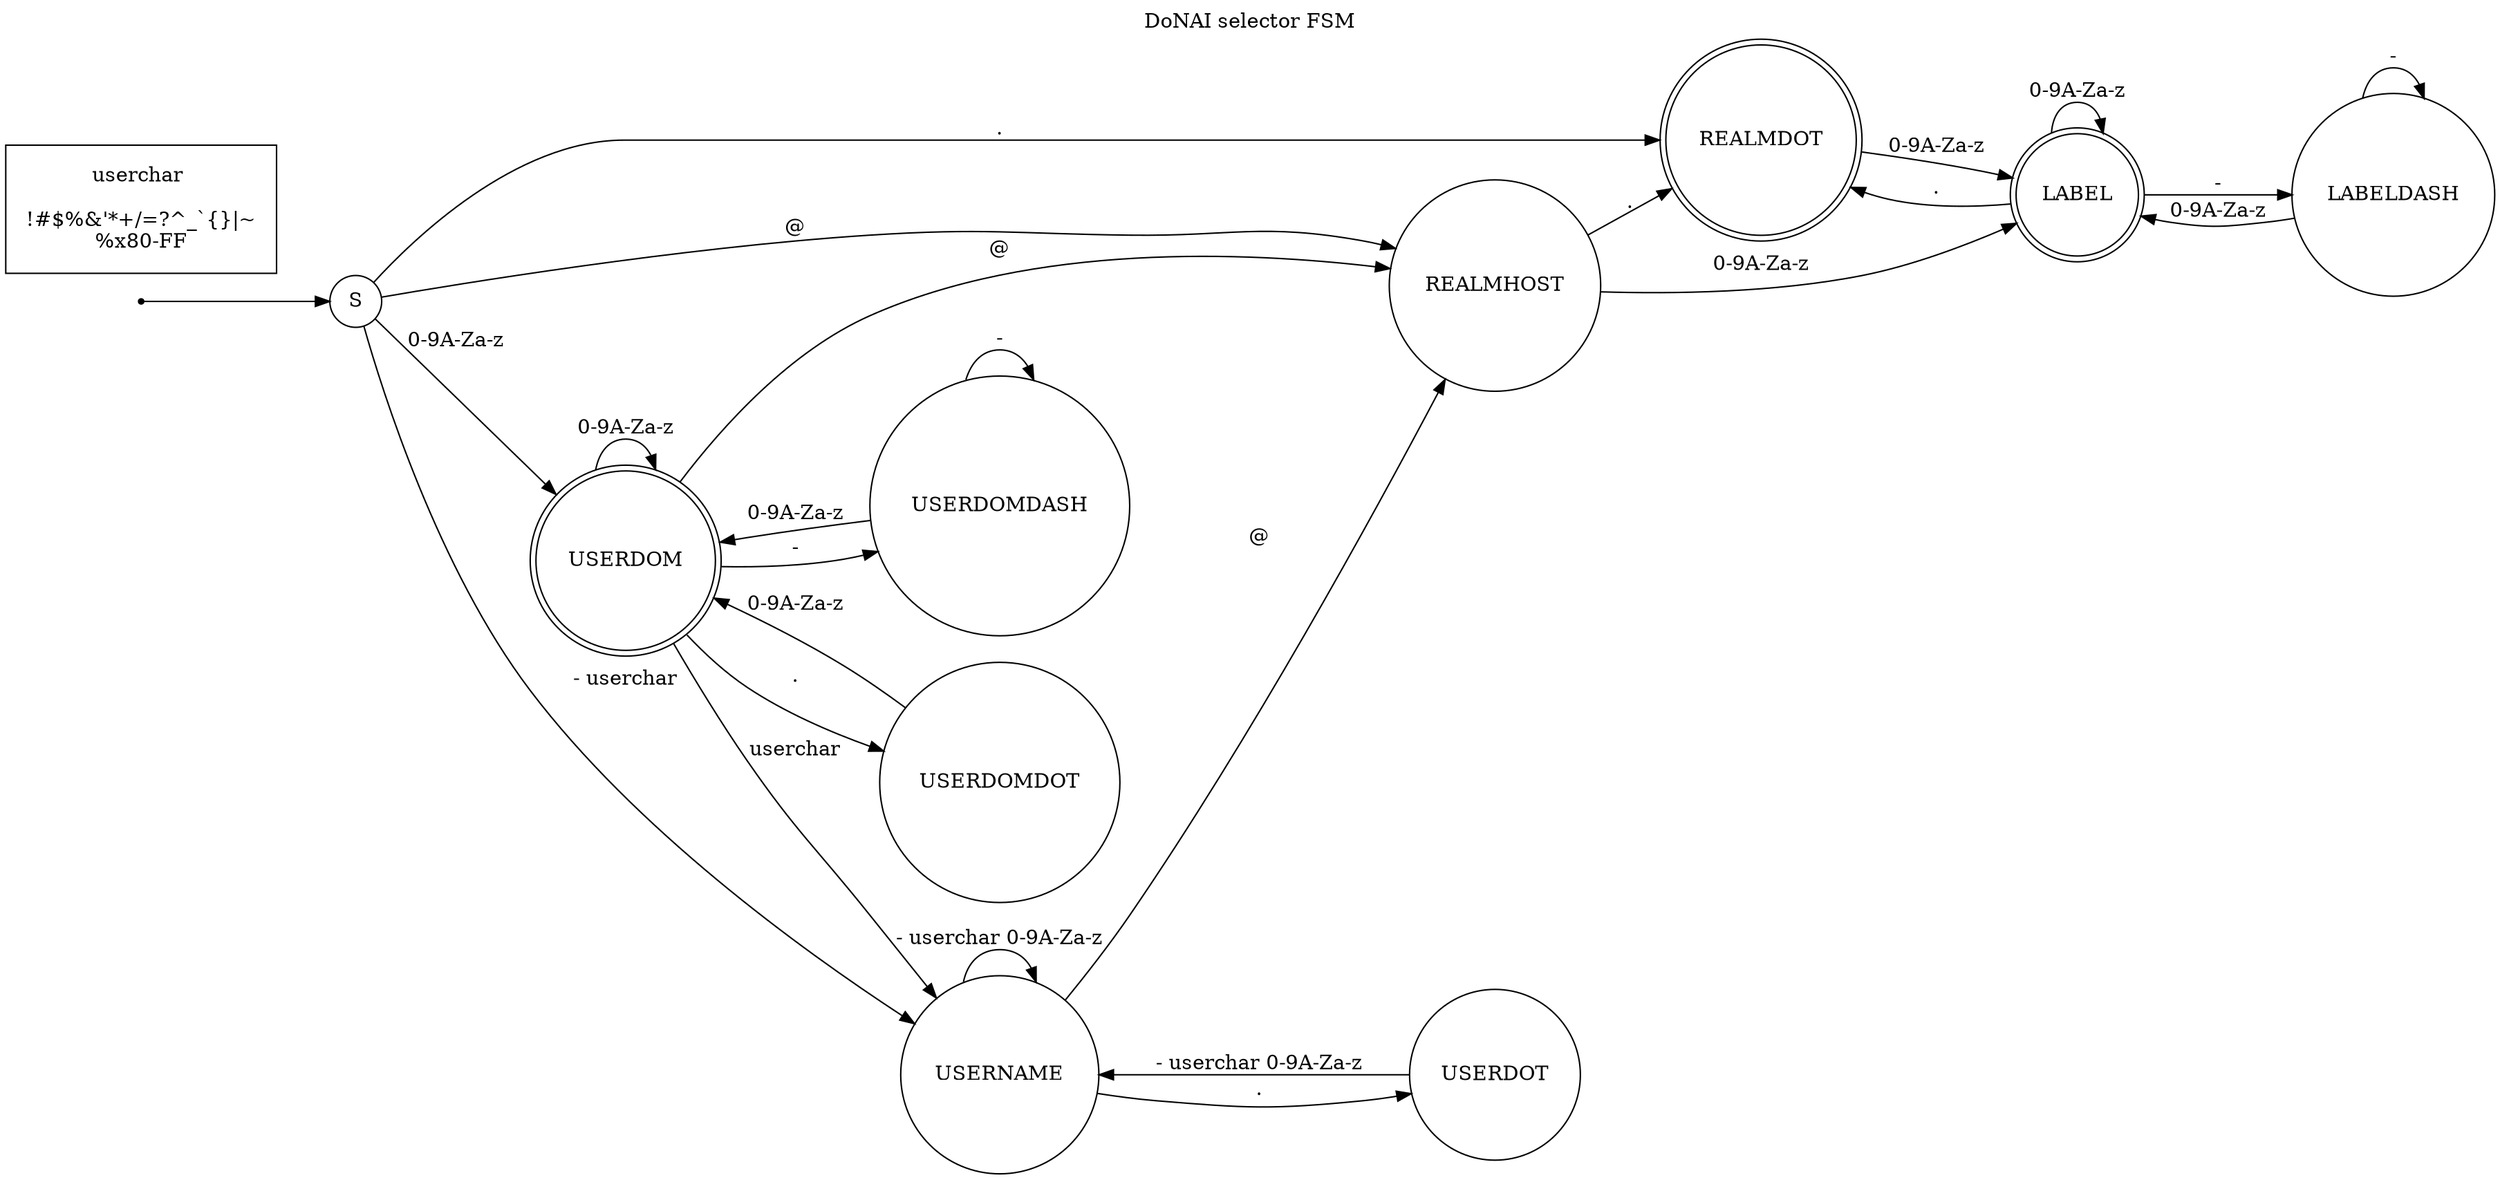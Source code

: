 digraph finite_state_machine {
	rankdir=LR
	node [shape = doublecircle];
		USERDOM;
		REALMDOT;
		LABEL;

	node [shape = point ];
		qi

	node [shape = circle];
		qi	-> S;

		/* First do realm. */
		S	-> USERDOM [ label = "0-9A-Za-z" ];
		S	-> REALMHOST [ label = "@" ];
		S	-> REALMDOT [ label = "." ];
		USERDOM	-> REALMHOST [ label = "@" ];
		USERDOM	-> USERDOM [ label = "0-9A-Za-z" ];
		USERDOM	-> USERNAME [ label = "userchar" ];
		USERDOM	-> USERDOMDOT [ label = "." ];
		USERDOMDOT	-> USERDOM [ label = "0-9A-Za-z" ];
		USERDOM	-> USERDOMDASH [ label = "-" ];
		USERDOMDASH	-> USERDOMDASH [ label = "-" ];
		USERDOMDASH	-> USERDOM [ label = "0-9A-Za-z" ];
		REALMHOST	-> LABEL [ label = "0-9A-Za-z" ];
		REALMHOST	-> REALMDOT [ label = "." ];
		REALMDOT	-> LABEL [ label = "0-9A-Za-z" ];
		LABEL	-> LABEL [ label = "0-9A-Za-z" ];
		LABEL	-> LABELDASH [ label = "-" ];
		LABELDASH	-> LABELDASH [ label = "-" ];
		LABELDASH	-> LABEL [ label = "0-9A-Za-z" ];
		LABEL	-> REALMDOT [ label = "." ];

		/* Then username. */
		S	-> USERNAME [ label = "- userchar" ];
		USERNAME	-> USERNAME [ label = "- userchar 0-9A-Za-z" ];
		USERNAME	-> USERDOT [ label = "." ];
		USERDOT	-> USERNAME [ label = "- userchar 0-9A-Za-z" ];
		USERNAME	-> REALMHOST [ label = "@" ];

	node[ shape=box, margin="0.2,0.2" ];
		userchar[ label = "userchar \n\n!#$%&'*+/=?^_`{}|~\n%x80-FF\n" ];

	// title
	labelloc="t";
	label="DoNAI selector FSM";
}
